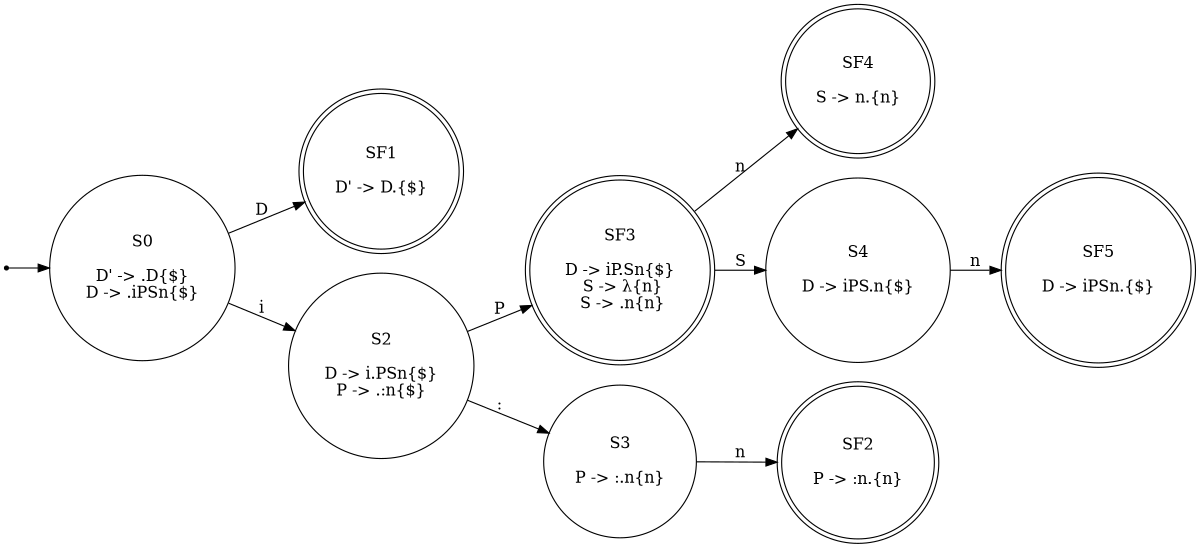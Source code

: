 digraph automata_7 {
    rankdir=LR;
    size="8,5"

    node [shape = doublecircle];  SF1, SF2, SF3, SF4, SF5;
    node [shape = point ]; init
    node [shape = circle];

    S0 [label="S0\n\nD' -> .D{$}\nD -> .iPSn{$}"];
    S2 [label="S2\n\nD -> i.PSn{$}\nP -> .:n{$}"];
    SF1 [label="SF1\n\nD' -> D.{$}"];
    S3 [label="S3\n\nP -> :.n{n}"];
    SF2 [label="SF2\n\nP -> :n.{n}"];
    SF3 [label="SF3\n\nD -> iP.Sn{$}\n S -> λ{n}\n S -> .n{n}"];
    SF4 [label="SF4\n\nS -> n.{n}"];
    S4 [label="S4\n\nD -> iPS.n{$}"];
    SF5 [label="SF5\n\nD -> iPSn.{$}"];


    init -> S0;
    S0 -> SF1 [label = "D"];
    S0 -> S2 [label = "i"];
    S2 -> S3 [label = ":"];
    S2 -> SF3 [label = "P"];
    S3 -> SF2 [label = "n"];
    SF3 -> S4 [label = "S"];
    SF3 -> SF4 [label = "n"];
    S4 -> SF5 [label = "n"];

}